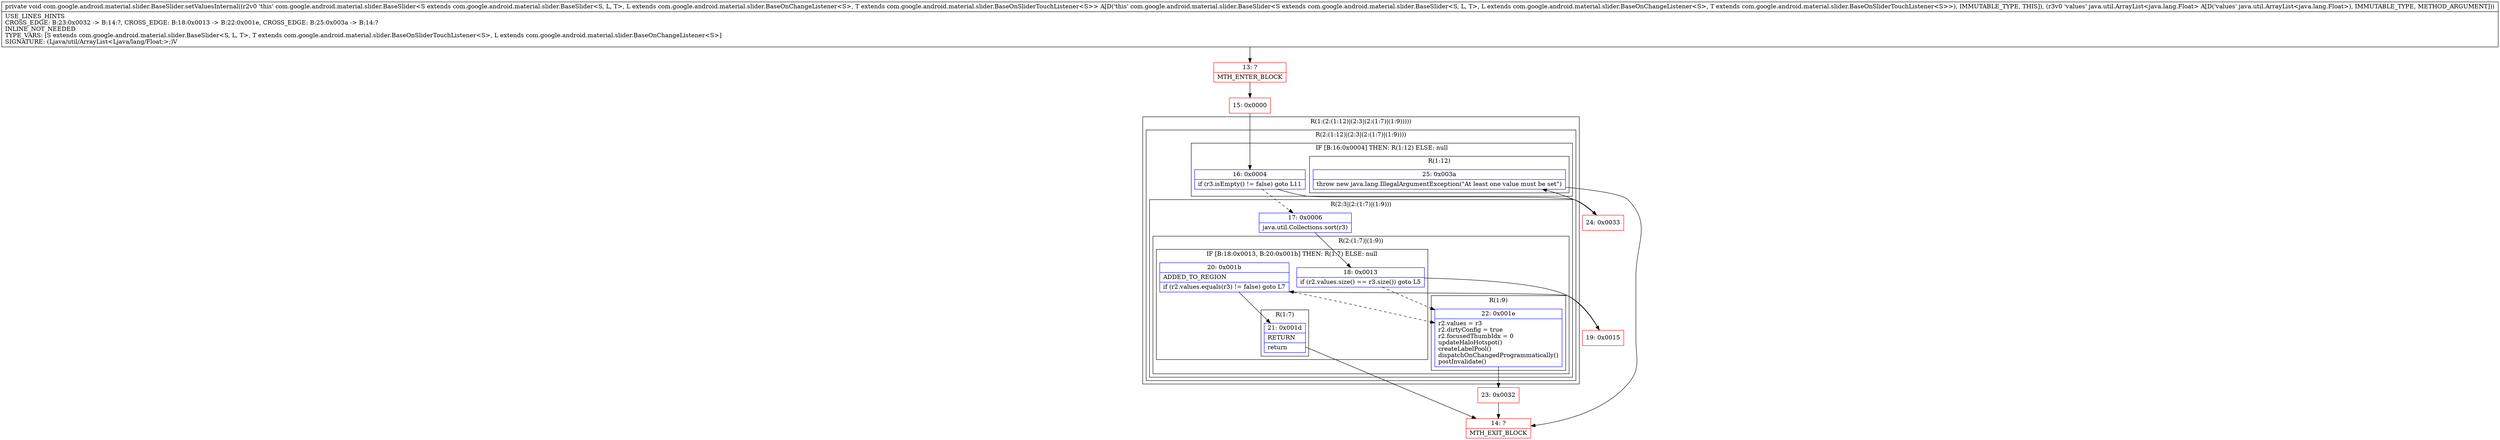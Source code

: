 digraph "CFG forcom.google.android.material.slider.BaseSlider.setValuesInternal(Ljava\/util\/ArrayList;)V" {
subgraph cluster_Region_1664086747 {
label = "R(1:(2:(1:12)|(2:3|(2:(1:7)|(1:9)))))";
node [shape=record,color=blue];
subgraph cluster_Region_956782102 {
label = "R(2:(1:12)|(2:3|(2:(1:7)|(1:9))))";
node [shape=record,color=blue];
subgraph cluster_IfRegion_95743284 {
label = "IF [B:16:0x0004] THEN: R(1:12) ELSE: null";
node [shape=record,color=blue];
Node_16 [shape=record,label="{16\:\ 0x0004|if (r3.isEmpty() != false) goto L11\l}"];
subgraph cluster_Region_811825454 {
label = "R(1:12)";
node [shape=record,color=blue];
Node_25 [shape=record,label="{25\:\ 0x003a|throw new java.lang.IllegalArgumentException(\"At least one value must be set\")\l}"];
}
}
subgraph cluster_Region_751238355 {
label = "R(2:3|(2:(1:7)|(1:9)))";
node [shape=record,color=blue];
Node_17 [shape=record,label="{17\:\ 0x0006|java.util.Collections.sort(r3)\l}"];
subgraph cluster_Region_804436155 {
label = "R(2:(1:7)|(1:9))";
node [shape=record,color=blue];
subgraph cluster_IfRegion_227355964 {
label = "IF [B:18:0x0013, B:20:0x001b] THEN: R(1:7) ELSE: null";
node [shape=record,color=blue];
Node_18 [shape=record,label="{18\:\ 0x0013|if (r2.values.size() == r3.size()) goto L5\l}"];
Node_20 [shape=record,label="{20\:\ 0x001b|ADDED_TO_REGION\l|if (r2.values.equals(r3) != false) goto L7\l}"];
subgraph cluster_Region_646750122 {
label = "R(1:7)";
node [shape=record,color=blue];
Node_21 [shape=record,label="{21\:\ 0x001d|RETURN\l|return\l}"];
}
}
subgraph cluster_Region_1027071948 {
label = "R(1:9)";
node [shape=record,color=blue];
Node_22 [shape=record,label="{22\:\ 0x001e|r2.values = r3\lr2.dirtyConfig = true\lr2.focusedThumbIdx = 0\lupdateHaloHotspot()\lcreateLabelPool()\ldispatchOnChangedProgrammatically()\lpostInvalidate()\l}"];
}
}
}
}
}
Node_13 [shape=record,color=red,label="{13\:\ ?|MTH_ENTER_BLOCK\l}"];
Node_15 [shape=record,color=red,label="{15\:\ 0x0000}"];
Node_19 [shape=record,color=red,label="{19\:\ 0x0015}"];
Node_14 [shape=record,color=red,label="{14\:\ ?|MTH_EXIT_BLOCK\l}"];
Node_23 [shape=record,color=red,label="{23\:\ 0x0032}"];
Node_24 [shape=record,color=red,label="{24\:\ 0x0033}"];
MethodNode[shape=record,label="{private void com.google.android.material.slider.BaseSlider.setValuesInternal((r2v0 'this' com.google.android.material.slider.BaseSlider\<S extends com.google.android.material.slider.BaseSlider\<S, L, T\>, L extends com.google.android.material.slider.BaseOnChangeListener\<S\>, T extends com.google.android.material.slider.BaseOnSliderTouchListener\<S\>\> A[D('this' com.google.android.material.slider.BaseSlider\<S extends com.google.android.material.slider.BaseSlider\<S, L, T\>, L extends com.google.android.material.slider.BaseOnChangeListener\<S\>, T extends com.google.android.material.slider.BaseOnSliderTouchListener\<S\>\>), IMMUTABLE_TYPE, THIS]), (r3v0 'values' java.util.ArrayList\<java.lang.Float\> A[D('values' java.util.ArrayList\<java.lang.Float\>), IMMUTABLE_TYPE, METHOD_ARGUMENT]))  | USE_LINES_HINTS\lCROSS_EDGE: B:23:0x0032 \-\> B:14:?, CROSS_EDGE: B:18:0x0013 \-\> B:22:0x001e, CROSS_EDGE: B:25:0x003a \-\> B:14:?\lINLINE_NOT_NEEDED\lTYPE_VARS: [S extends com.google.android.material.slider.BaseSlider\<S, L, T\>, T extends com.google.android.material.slider.BaseOnSliderTouchListener\<S\>, L extends com.google.android.material.slider.BaseOnChangeListener\<S\>]\lSIGNATURE: (Ljava\/util\/ArrayList\<Ljava\/lang\/Float;\>;)V\l}"];
MethodNode -> Node_13;Node_16 -> Node_17[style=dashed];
Node_16 -> Node_24;
Node_25 -> Node_14;
Node_17 -> Node_18;
Node_18 -> Node_19;
Node_18 -> Node_22[style=dashed];
Node_20 -> Node_21;
Node_20 -> Node_22[style=dashed];
Node_21 -> Node_14;
Node_22 -> Node_23;
Node_13 -> Node_15;
Node_15 -> Node_16;
Node_19 -> Node_20;
Node_23 -> Node_14;
Node_24 -> Node_25;
}

